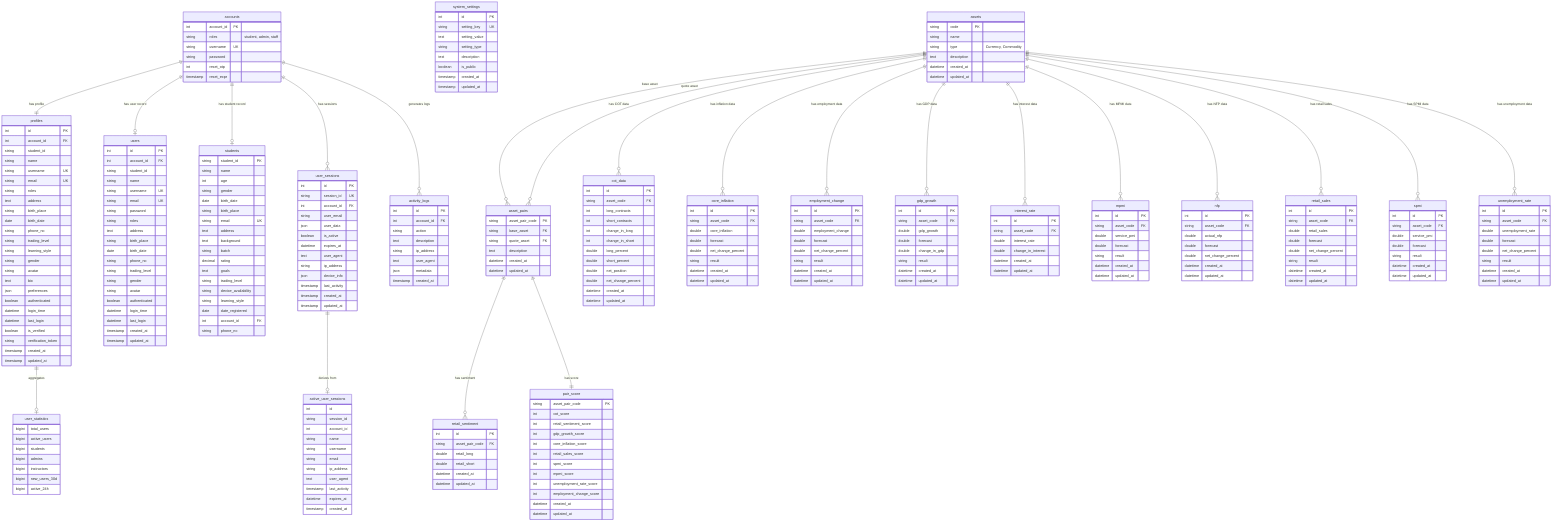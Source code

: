 erDiagram
    %% Core User Management Tables
    accounts {
        int account_id PK
        string roles "student, admin, staff"
        string username UK
        string password
        int reset_otp
        timestamp reset_expr
    }
    
    profiles {
        int id PK
        int account_id FK
        string student_id
        string name
        string username UK
        string email UK
        string roles
        text address
        string birth_place
        date birth_date
        string phone_no
        string trading_level
        string learning_style
        string gender
        string avatar
        text bio
        json preferences
        boolean authenticated
        datetime login_time
        datetime last_login
        boolean is_verified
        string verification_token
        timestamp created_at
        timestamp updated_at
    }
    
    users {
        int id PK
        int account_id FK
        string student_id
        string name
        string username UK
        string email UK
        string password
        string roles
        text address
        string birth_place
        date birth_date
        string phone_no
        string trading_level
        string gender
        string avatar
        boolean authenticated
        datetime login_time
        datetime last_login
        timestamp created_at
        timestamp updated_at
    }
    
    students {
        string student_id PK
        string name
        int age
        string gender
        date birth_date
        string birth_place
        string email UK
        text address
        text background
        string batch
        decimal rating
        text goals
        string trading_level
        string device_availability
        string learning_style
        date date_registered
        int account_id FK
        string phone_no
    }
    
    user_sessions {
        int id PK
        string session_id UK
        int account_id FK
        string user_email
        json user_data
        boolean is_active
        datetime expires_at
        text user_agent
        string ip_address
        json device_info
        timestamp last_activity
        timestamp created_at
        timestamp updated_at
    }
    
    activity_logs {
        int id PK
        int account_id FK
        string action
        text description
        string ip_address
        text user_agent
        json metadata
        timestamp created_at
    }
    
    system_settings {
        int id PK
        string setting_key UK
        text setting_value
        string setting_type
        text description
        boolean is_public
        timestamp created_at
        timestamp updated_at
    }
    
    %% Financial Data Tables
    assets {
        string code PK
        string name
        string type "Currency, Commodity"
        text description
        datetime created_at
        datetime updated_at
    }
    
    asset_pairs {
        string asset_pair_code PK
        string base_asset FK
        string quote_asset FK
        text description
        datetime created_at
        datetime updated_at
    }
    
    cot_data {
        int id PK
        string asset_code FK
        int long_contracts
        int short_contracts
        int change_in_long
        int change_in_short
        double long_percent
        double short_percent
        double net_position
        double net_change_percent
        datetime created_at
        datetime updated_at
    }
    
    core_inflation {
        int id PK
        string asset_code FK
        double core_inflation
        double forecast
        double net_change_percent
        string result
        datetime created_at
        datetime updated_at
    }
    
    employment_change {
        int id PK
        string asset_code FK
        double employment_change
        double forecast
        double net_change_percent
        string result
        datetime created_at
        datetime updated_at
    }
    
    gdp_growth {
        int id PK
        string asset_code FK
        double gdp_growth
        double forecast
        double change_in_gdp
        string result
        datetime created_at
        datetime updated_at
    }
    
    interest_rate {
        int id PK
        string asset_code FK
        double interest_rate
        double change_in_interest
        datetime created_at
        datetime updated_at
    }
    
    mpmi {
        int id PK
        string asset_code FK
        double service_pmi
        double forecast
        string result
        datetime created_at
        datetime updated_at
    }
    
    nfp {
        int id PK
        string asset_code FK
        double actual_nfp
        double forecast
        double net_change_percent
        datetime created_at
        datetime updated_at
    }
    
    retail_sales {
        int id PK
        string asset_code FK
        double retail_sales
        double forecast
        double net_change_percent
        string result
        datetime created_at
        datetime updated_at
    }
    
    spmi {
        int id PK
        string asset_code FK
        double service_pmi
        double forecast
        string result
        datetime created_at
        datetime updated_at
    }
    
    unemployment_rate {
        int id PK
        string asset_code FK
        double unemployment_rate
        double forecast
        double net_change_percent
        string result
        datetime created_at
        datetime updated_at
    }
    
    retail_sentiment {
        int id PK
        string asset_pair_code FK
        double retail_long
        double retail_short
        datetime created_at
        datetime updated_at
    }
    
    pair_score {
        string asset_pair_code PK
        int cot_score
        int retail_sentiment_score
        int gdp_growth_score
        int core_inflation_score
        int retail_sales_score
        int spmi_score
        int mpmi_score
        int unemployment_rate_score
        int employment_change_score
        datetime created_at
        datetime updated_at
    }
    
    %% Views (represented as entities for clarity)
    active_user_sessions {
        int id
        string session_id
        int account_id
        string name
        string username
        string email
        string ip_address
        text user_agent
        timestamp last_activity
        datetime expires_at
        timestamp created_at
    }
    
    user_statistics {
        bigint total_users
        bigint active_users
        bigint students
        bigint admins
        bigint instructors
        bigint new_users_30d
        bigint active_24h
    }
    
    %% Relationships
    accounts ||--|| profiles : "has profile"
    accounts ||--o| users : "has user record"
    accounts ||--o| students : "has student record"
    accounts ||--o{ user_sessions : "has sessions"
    accounts ||--o{ activity_logs : "generates logs"
    
    assets ||--o{ asset_pairs : "base asset"
    assets ||--o{ asset_pairs : "quote asset"
    assets ||--o{ cot_data : "has COT data"
    assets ||--o{ core_inflation : "has inflation data"
    assets ||--o{ employment_change : "has employment data"
    assets ||--o{ gdp_growth : "has GDP data"
    assets ||--o{ interest_rate : "has interest data"
    assets ||--o{ mpmi : "has MPMI data"
    assets ||--o{ nfp : "has NFP data"
    assets ||--o{ retail_sales : "has retail sales"
    assets ||--o{ spmi : "has SPMI data"
    assets ||--o{ unemployment_rate : "has unemployment data"
    
    asset_pairs ||--o{ retail_sentiment : "has sentiment"
    asset_pairs ||--|| pair_score : "has score"
    
    %% View relationships (conceptual)
    user_sessions ||--o| active_user_sessions : "derives from"
    profiles ||--o| user_statistics : "aggregates"